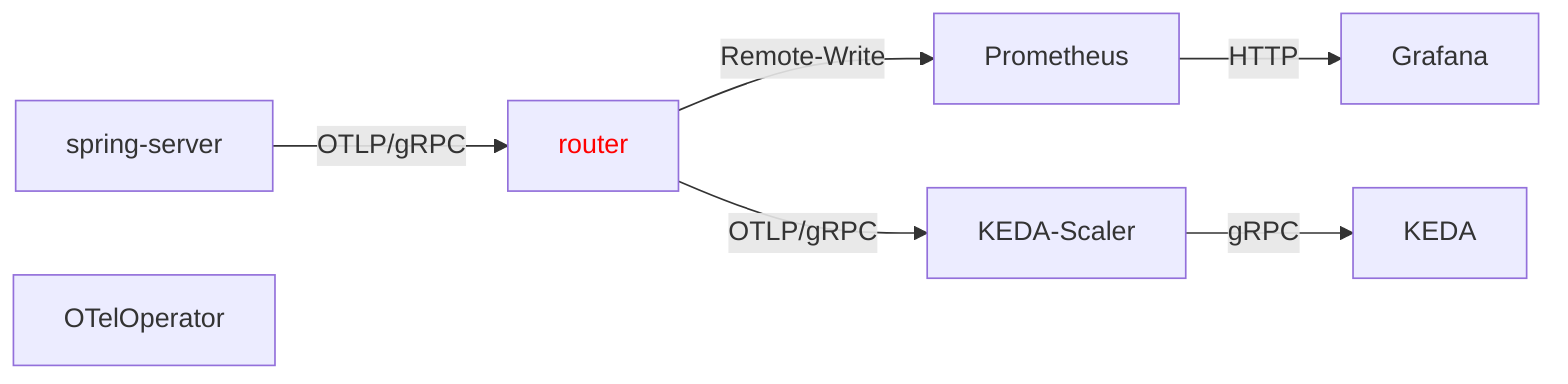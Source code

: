 %% mermaid-ascii -f springboot-push-architecture-simple.mermaid -x 18 > springboot-push-architecture.ascii
%% mmdc -i springboot-push-architecture-simple.mermaid -o springboot-push-architecture.svg

graph LR
classDef red color:#ff0000
spring-server -->|OTLP/gRPC| router:::red

router:::red -->|Remote-Write| Prometheus
router:::red -->|OTLP/gRPC| KEDA-Scaler
Prometheus -->|HTTP| Grafana
KEDA-Scaler -->|gRPC| KEDA

OTelOperator